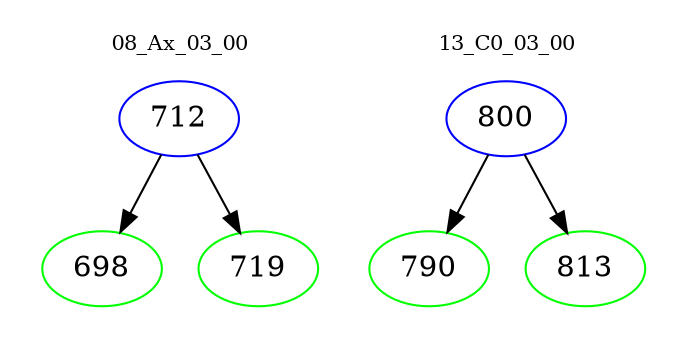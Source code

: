 digraph{
subgraph cluster_0 {
color = white
label = "08_Ax_03_00";
fontsize=10;
T0_712 [label="712", color="blue"]
T0_712 -> T0_698 [color="black"]
T0_698 [label="698", color="green"]
T0_712 -> T0_719 [color="black"]
T0_719 [label="719", color="green"]
}
subgraph cluster_1 {
color = white
label = "13_C0_03_00";
fontsize=10;
T1_800 [label="800", color="blue"]
T1_800 -> T1_790 [color="black"]
T1_790 [label="790", color="green"]
T1_800 -> T1_813 [color="black"]
T1_813 [label="813", color="green"]
}
}
